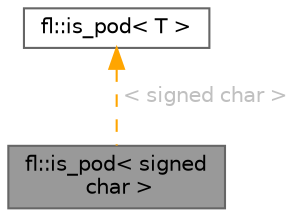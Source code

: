 digraph "fl::is_pod&lt; signed char &gt;"
{
 // LATEX_PDF_SIZE
  bgcolor="transparent";
  edge [fontname=Helvetica,fontsize=10,labelfontname=Helvetica,labelfontsize=10];
  node [fontname=Helvetica,fontsize=10,shape=box,height=0.2,width=0.4];
  Node1 [id="Node000001",label="fl::is_pod\< signed\l char \>",height=0.2,width=0.4,color="gray40", fillcolor="grey60", style="filled", fontcolor="black",tooltip=" "];
  Node2 -> Node1 [id="edge1_Node000001_Node000002",dir="back",color="orange",style="dashed",tooltip=" ",label=" \< signed char \>",fontcolor="grey" ];
  Node2 [id="Node000002",label="fl::is_pod\< T \>",height=0.2,width=0.4,color="gray40", fillcolor="white", style="filled",URL="$d5/dfa/structfl_1_1is__pod.html",tooltip=" "];
}
